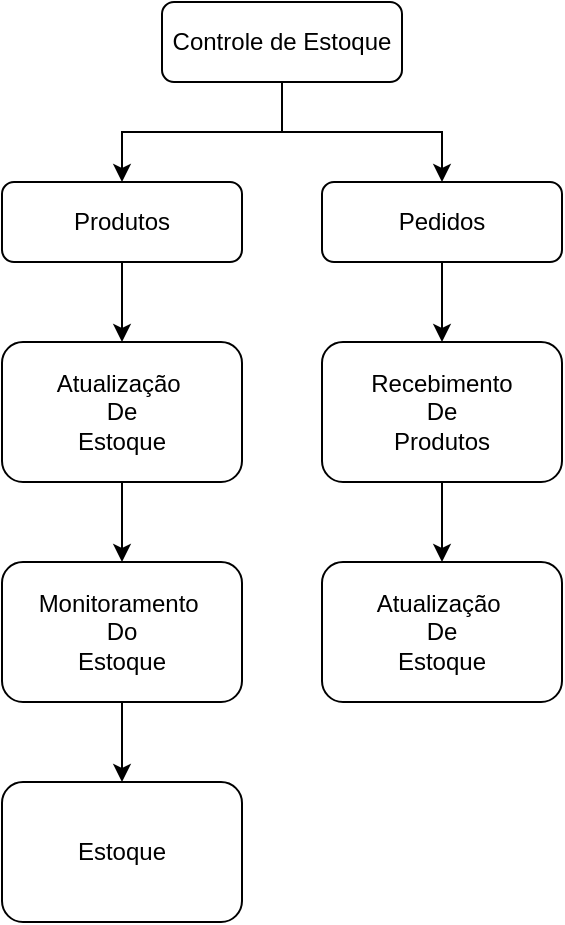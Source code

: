 <mxfile version="21.6.8" type="github">
  <diagram id="C5RBs43oDa-KdzZeNtuy" name="Page-1">
    <mxGraphModel dx="835" dy="495" grid="1" gridSize="10" guides="1" tooltips="1" connect="1" arrows="1" fold="1" page="1" pageScale="1" pageWidth="827" pageHeight="1169" math="0" shadow="0">
      <root>
        <mxCell id="WIyWlLk6GJQsqaUBKTNV-0" />
        <mxCell id="WIyWlLk6GJQsqaUBKTNV-1" parent="WIyWlLk6GJQsqaUBKTNV-0" />
        <mxCell id="kbefojoUR7fEGEBHxeY2-1" style="edgeStyle=orthogonalEdgeStyle;rounded=0;orthogonalLoop=1;jettySize=auto;html=1;entryX=0.5;entryY=0;entryDx=0;entryDy=0;" edge="1" parent="WIyWlLk6GJQsqaUBKTNV-1" source="WIyWlLk6GJQsqaUBKTNV-3" target="WIyWlLk6GJQsqaUBKTNV-11">
          <mxGeometry relative="1" as="geometry" />
        </mxCell>
        <mxCell id="kbefojoUR7fEGEBHxeY2-3" style="edgeStyle=orthogonalEdgeStyle;rounded=0;orthogonalLoop=1;jettySize=auto;html=1;entryX=0.5;entryY=0;entryDx=0;entryDy=0;" edge="1" parent="WIyWlLk6GJQsqaUBKTNV-1" source="WIyWlLk6GJQsqaUBKTNV-3" target="kbefojoUR7fEGEBHxeY2-0">
          <mxGeometry relative="1" as="geometry" />
        </mxCell>
        <mxCell id="WIyWlLk6GJQsqaUBKTNV-3" value="Controle de Estoque" style="rounded=1;whiteSpace=wrap;html=1;fontSize=12;glass=0;strokeWidth=1;shadow=0;" parent="WIyWlLk6GJQsqaUBKTNV-1" vertex="1">
          <mxGeometry x="160" y="80" width="120" height="40" as="geometry" />
        </mxCell>
        <mxCell id="WIyWlLk6GJQsqaUBKTNV-4" value="Yes" style="rounded=0;html=1;jettySize=auto;orthogonalLoop=1;fontSize=11;endArrow=block;endFill=0;endSize=8;strokeWidth=1;shadow=0;labelBackgroundColor=none;edgeStyle=orthogonalEdgeStyle;" parent="WIyWlLk6GJQsqaUBKTNV-1" target="WIyWlLk6GJQsqaUBKTNV-10" edge="1">
          <mxGeometry y="20" relative="1" as="geometry">
            <mxPoint as="offset" />
            <mxPoint x="220" y="250" as="sourcePoint" />
          </mxGeometry>
        </mxCell>
        <mxCell id="kbefojoUR7fEGEBHxeY2-7" style="edgeStyle=orthogonalEdgeStyle;rounded=0;orthogonalLoop=1;jettySize=auto;html=1;" edge="1" parent="WIyWlLk6GJQsqaUBKTNV-1" source="WIyWlLk6GJQsqaUBKTNV-11" target="kbefojoUR7fEGEBHxeY2-4">
          <mxGeometry relative="1" as="geometry" />
        </mxCell>
        <mxCell id="WIyWlLk6GJQsqaUBKTNV-11" value="Produtos" style="rounded=1;whiteSpace=wrap;html=1;fontSize=12;glass=0;strokeWidth=1;shadow=0;" parent="WIyWlLk6GJQsqaUBKTNV-1" vertex="1">
          <mxGeometry x="80" y="170" width="120" height="40" as="geometry" />
        </mxCell>
        <mxCell id="kbefojoUR7fEGEBHxeY2-6" style="edgeStyle=orthogonalEdgeStyle;rounded=0;orthogonalLoop=1;jettySize=auto;html=1;" edge="1" parent="WIyWlLk6GJQsqaUBKTNV-1" source="kbefojoUR7fEGEBHxeY2-0" target="kbefojoUR7fEGEBHxeY2-5">
          <mxGeometry relative="1" as="geometry" />
        </mxCell>
        <mxCell id="kbefojoUR7fEGEBHxeY2-0" value="Pedidos" style="rounded=1;whiteSpace=wrap;html=1;fontSize=12;glass=0;strokeWidth=1;shadow=0;" vertex="1" parent="WIyWlLk6GJQsqaUBKTNV-1">
          <mxGeometry x="240" y="170" width="120" height="40" as="geometry" />
        </mxCell>
        <mxCell id="kbefojoUR7fEGEBHxeY2-11" style="edgeStyle=orthogonalEdgeStyle;rounded=0;orthogonalLoop=1;jettySize=auto;html=1;" edge="1" parent="WIyWlLk6GJQsqaUBKTNV-1" source="kbefojoUR7fEGEBHxeY2-4" target="kbefojoUR7fEGEBHxeY2-8">
          <mxGeometry relative="1" as="geometry" />
        </mxCell>
        <mxCell id="kbefojoUR7fEGEBHxeY2-4" value="Atualização&amp;nbsp;&lt;br&gt;De&lt;br&gt;Estoque" style="rounded=1;whiteSpace=wrap;html=1;fontSize=12;glass=0;strokeWidth=1;shadow=0;" vertex="1" parent="WIyWlLk6GJQsqaUBKTNV-1">
          <mxGeometry x="80" y="250" width="120" height="70" as="geometry" />
        </mxCell>
        <mxCell id="kbefojoUR7fEGEBHxeY2-10" style="edgeStyle=orthogonalEdgeStyle;rounded=0;orthogonalLoop=1;jettySize=auto;html=1;" edge="1" parent="WIyWlLk6GJQsqaUBKTNV-1" source="kbefojoUR7fEGEBHxeY2-5" target="kbefojoUR7fEGEBHxeY2-9">
          <mxGeometry relative="1" as="geometry" />
        </mxCell>
        <mxCell id="kbefojoUR7fEGEBHxeY2-5" value="Recebimento&lt;br&gt;De&lt;br&gt;Produtos" style="rounded=1;whiteSpace=wrap;html=1;fontSize=12;glass=0;strokeWidth=1;shadow=0;" vertex="1" parent="WIyWlLk6GJQsqaUBKTNV-1">
          <mxGeometry x="240" y="250" width="120" height="70" as="geometry" />
        </mxCell>
        <mxCell id="kbefojoUR7fEGEBHxeY2-13" style="edgeStyle=orthogonalEdgeStyle;rounded=0;orthogonalLoop=1;jettySize=auto;html=1;entryX=0.5;entryY=0;entryDx=0;entryDy=0;" edge="1" parent="WIyWlLk6GJQsqaUBKTNV-1" source="kbefojoUR7fEGEBHxeY2-8" target="kbefojoUR7fEGEBHxeY2-12">
          <mxGeometry relative="1" as="geometry" />
        </mxCell>
        <mxCell id="kbefojoUR7fEGEBHxeY2-8" value="Monitoramento&amp;nbsp;&lt;br&gt;Do&lt;br&gt;Estoque" style="rounded=1;whiteSpace=wrap;html=1;fontSize=12;glass=0;strokeWidth=1;shadow=0;" vertex="1" parent="WIyWlLk6GJQsqaUBKTNV-1">
          <mxGeometry x="80" y="360" width="120" height="70" as="geometry" />
        </mxCell>
        <mxCell id="kbefojoUR7fEGEBHxeY2-9" value="Atualização&amp;nbsp;&lt;br&gt;De&lt;br&gt;Estoque" style="rounded=1;whiteSpace=wrap;html=1;fontSize=12;glass=0;strokeWidth=1;shadow=0;" vertex="1" parent="WIyWlLk6GJQsqaUBKTNV-1">
          <mxGeometry x="240" y="360" width="120" height="70" as="geometry" />
        </mxCell>
        <mxCell id="kbefojoUR7fEGEBHxeY2-12" value="Estoque" style="rounded=1;whiteSpace=wrap;html=1;fontSize=12;glass=0;strokeWidth=1;shadow=0;" vertex="1" parent="WIyWlLk6GJQsqaUBKTNV-1">
          <mxGeometry x="80" y="470" width="120" height="70" as="geometry" />
        </mxCell>
      </root>
    </mxGraphModel>
  </diagram>
</mxfile>
